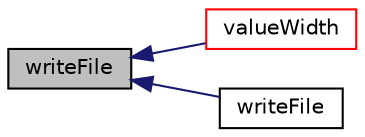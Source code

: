 digraph "writeFile"
{
  bgcolor="transparent";
  edge [fontname="Helvetica",fontsize="10",labelfontname="Helvetica",labelfontsize="10"];
  node [fontname="Helvetica",fontsize="10",shape=record];
  rankdir="LR";
  Node1 [label="writeFile",height=0.2,width=0.4,color="black", fillcolor="grey75", style="filled", fontcolor="black"];
  Node1 -> Node2 [dir="back",color="midnightblue",fontsize="10",style="solid",fontname="Helvetica"];
  Node2 [label="valueWidth",height=0.2,width=0.4,color="red",URL="$a02985.html#a93c783428a482a8a24f6b6481f819112",tooltip="Return the value width when writing to stream with optional offset. "];
  Node1 -> Node3 [dir="back",color="midnightblue",fontsize="10",style="solid",fontname="Helvetica"];
  Node3 [label="writeFile",height=0.2,width=0.4,color="black",URL="$a02985.html#aaa88f10282f50a4b12d217f65db72232",tooltip="Construct from name, Time, dictionary and prefix. "];
}
